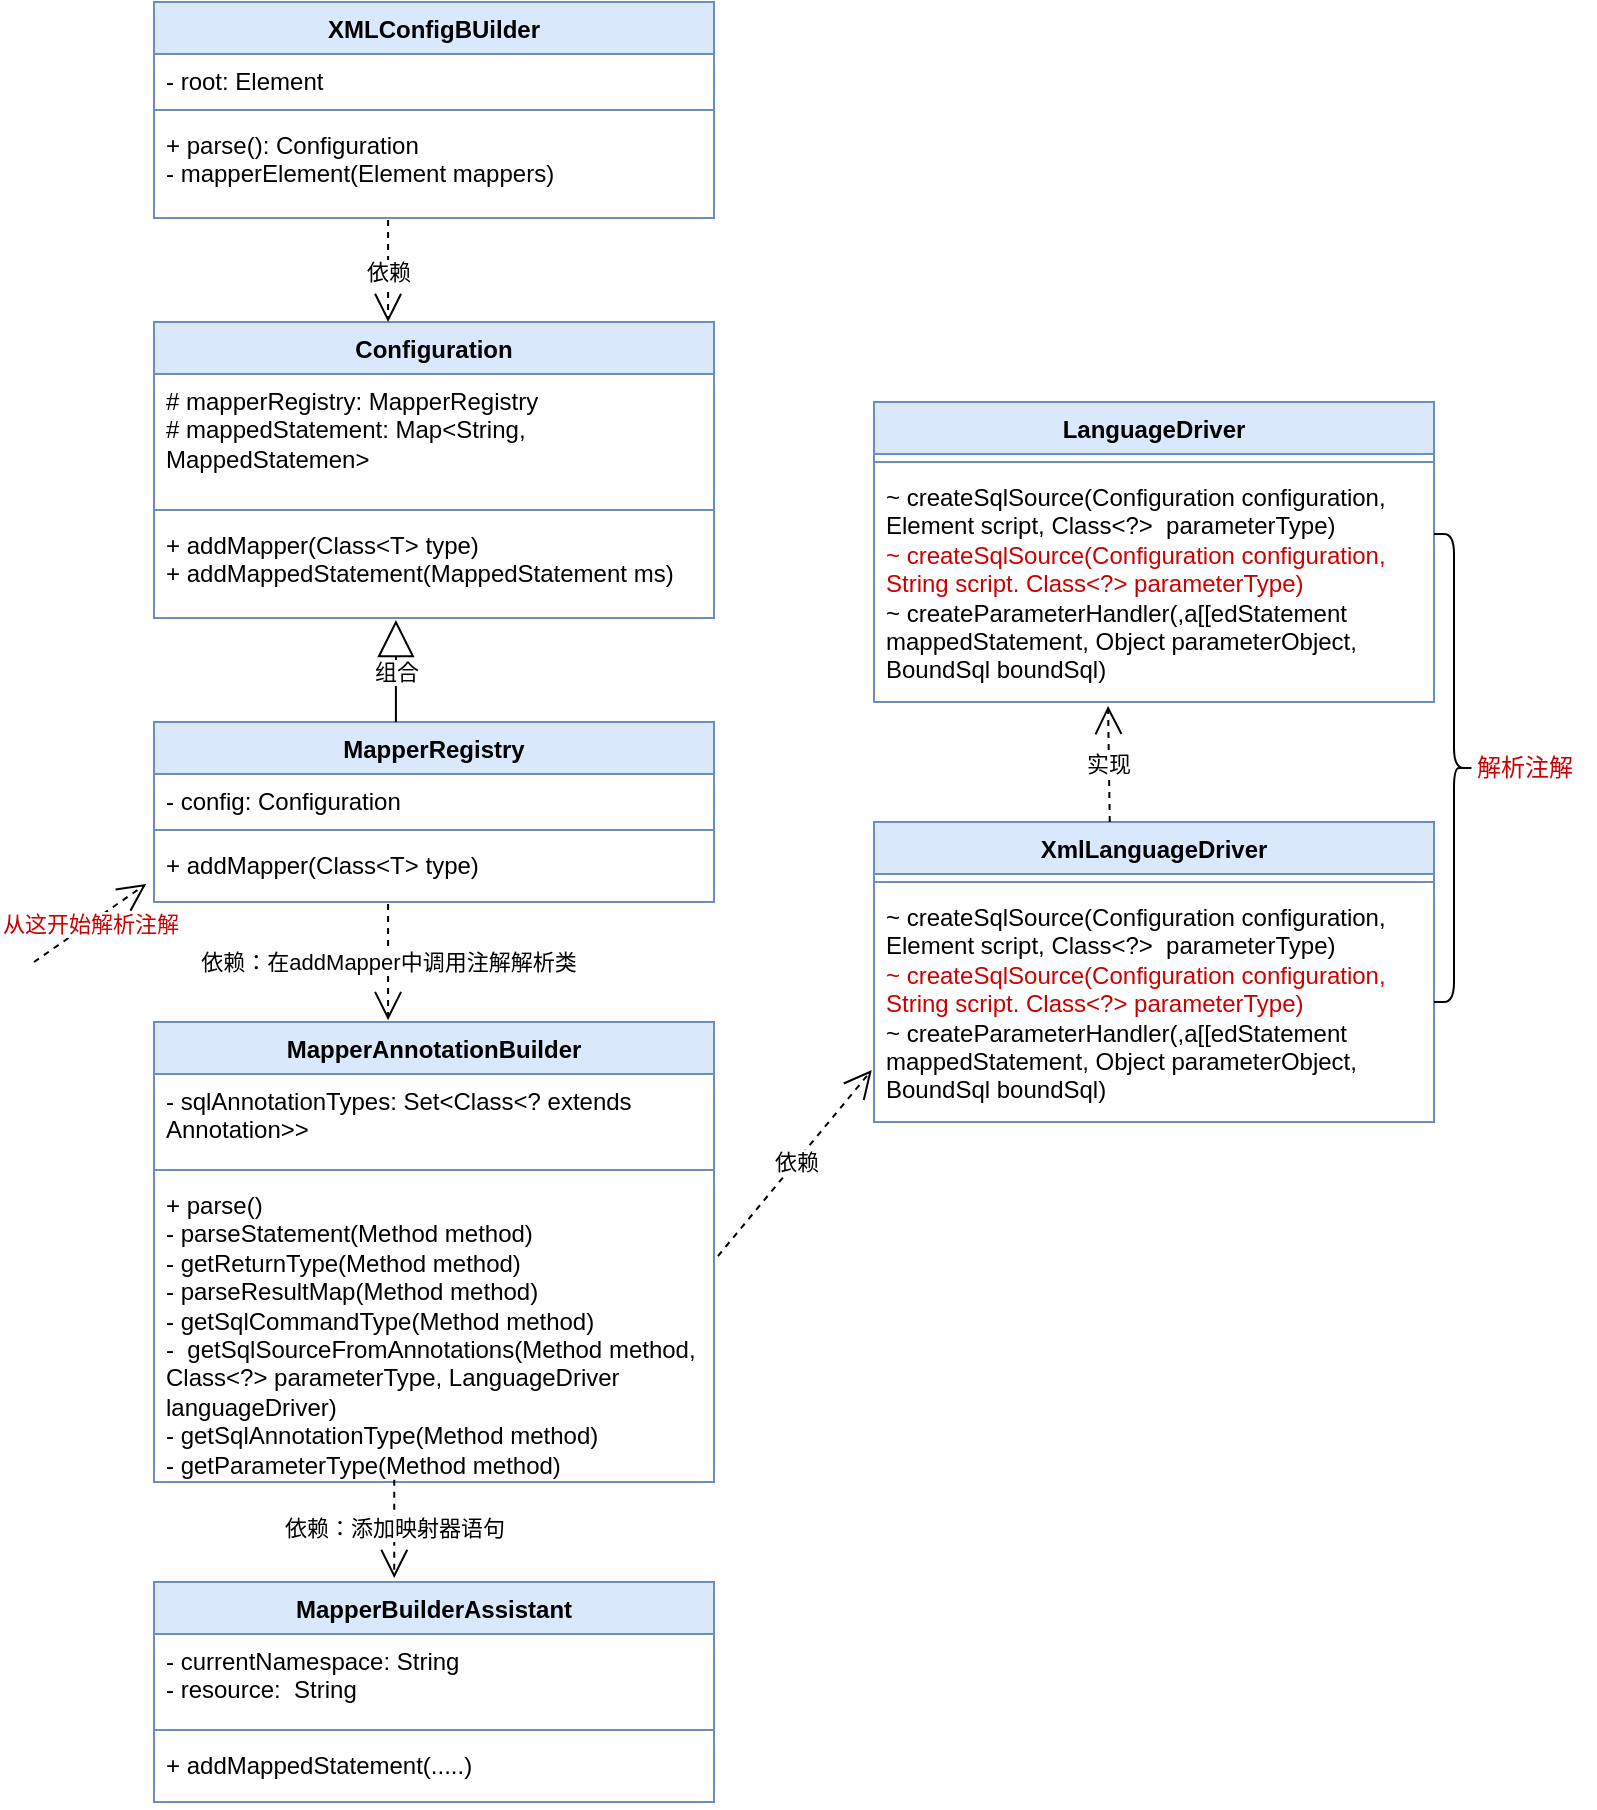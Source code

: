 <mxfile version="21.7.2" type="github">
  <diagram name="第 1 页" id="hqSWZFtHrokmSo7FY-W8">
    <mxGraphModel dx="1434" dy="758" grid="1" gridSize="10" guides="1" tooltips="1" connect="1" arrows="1" fold="1" page="1" pageScale="1" pageWidth="827" pageHeight="1169" math="0" shadow="0">
      <root>
        <mxCell id="0" />
        <mxCell id="1" parent="0" />
        <mxCell id="de7y62LlPTZ2HWcCg8RA-1" value="XMLConfigBUilder" style="swimlane;fontStyle=1;align=center;verticalAlign=top;childLayout=stackLayout;horizontal=1;startSize=26;horizontalStack=0;resizeParent=1;resizeParentMax=0;resizeLast=0;collapsible=1;marginBottom=0;whiteSpace=wrap;html=1;fillColor=#dae8fc;strokeColor=#6c8ebf;" vertex="1" parent="1">
          <mxGeometry x="80" y="40" width="280" height="108" as="geometry" />
        </mxCell>
        <mxCell id="de7y62LlPTZ2HWcCg8RA-2" value="- root: Element" style="text;strokeColor=none;fillColor=none;align=left;verticalAlign=top;spacingLeft=4;spacingRight=4;overflow=hidden;rotatable=0;points=[[0,0.5],[1,0.5]];portConstraint=eastwest;whiteSpace=wrap;html=1;" vertex="1" parent="de7y62LlPTZ2HWcCg8RA-1">
          <mxGeometry y="26" width="280" height="24" as="geometry" />
        </mxCell>
        <mxCell id="de7y62LlPTZ2HWcCg8RA-3" value="" style="line;strokeWidth=1;fillColor=none;align=left;verticalAlign=middle;spacingTop=-1;spacingLeft=3;spacingRight=3;rotatable=0;labelPosition=right;points=[];portConstraint=eastwest;strokeColor=inherit;" vertex="1" parent="de7y62LlPTZ2HWcCg8RA-1">
          <mxGeometry y="50" width="280" height="8" as="geometry" />
        </mxCell>
        <mxCell id="de7y62LlPTZ2HWcCg8RA-4" value="+ parse(): Configuration&lt;br&gt;- mapperElement(Element mappers)" style="text;strokeColor=none;fillColor=none;align=left;verticalAlign=top;spacingLeft=4;spacingRight=4;overflow=hidden;rotatable=0;points=[[0,0.5],[1,0.5]];portConstraint=eastwest;whiteSpace=wrap;html=1;" vertex="1" parent="de7y62LlPTZ2HWcCg8RA-1">
          <mxGeometry y="58" width="280" height="50" as="geometry" />
        </mxCell>
        <mxCell id="de7y62LlPTZ2HWcCg8RA-5" value="Configuration" style="swimlane;fontStyle=1;align=center;verticalAlign=top;childLayout=stackLayout;horizontal=1;startSize=26;horizontalStack=0;resizeParent=1;resizeParentMax=0;resizeLast=0;collapsible=1;marginBottom=0;whiteSpace=wrap;html=1;fillColor=#dae8fc;strokeColor=#6c8ebf;" vertex="1" parent="1">
          <mxGeometry x="80" y="200" width="280" height="148" as="geometry" />
        </mxCell>
        <mxCell id="de7y62LlPTZ2HWcCg8RA-6" value="# mapperRegistry: MapperRegistry&lt;br&gt;# mappedStatement: Map&amp;lt;String, MappedStatemen&amp;gt;" style="text;strokeColor=none;fillColor=none;align=left;verticalAlign=top;spacingLeft=4;spacingRight=4;overflow=hidden;rotatable=0;points=[[0,0.5],[1,0.5]];portConstraint=eastwest;whiteSpace=wrap;html=1;" vertex="1" parent="de7y62LlPTZ2HWcCg8RA-5">
          <mxGeometry y="26" width="280" height="64" as="geometry" />
        </mxCell>
        <mxCell id="de7y62LlPTZ2HWcCg8RA-7" value="" style="line;strokeWidth=1;fillColor=none;align=left;verticalAlign=middle;spacingTop=-1;spacingLeft=3;spacingRight=3;rotatable=0;labelPosition=right;points=[];portConstraint=eastwest;strokeColor=inherit;" vertex="1" parent="de7y62LlPTZ2HWcCg8RA-5">
          <mxGeometry y="90" width="280" height="8" as="geometry" />
        </mxCell>
        <mxCell id="de7y62LlPTZ2HWcCg8RA-8" value="+ addMapper(Class&amp;lt;T&amp;gt; type)&lt;br&gt;+ addMappedStatement(MappedStatement ms)" style="text;strokeColor=none;fillColor=none;align=left;verticalAlign=top;spacingLeft=4;spacingRight=4;overflow=hidden;rotatable=0;points=[[0,0.5],[1,0.5]];portConstraint=eastwest;whiteSpace=wrap;html=1;" vertex="1" parent="de7y62LlPTZ2HWcCg8RA-5">
          <mxGeometry y="98" width="280" height="50" as="geometry" />
        </mxCell>
        <mxCell id="de7y62LlPTZ2HWcCg8RA-9" value="MapperRegistry" style="swimlane;fontStyle=1;align=center;verticalAlign=top;childLayout=stackLayout;horizontal=1;startSize=26;horizontalStack=0;resizeParent=1;resizeParentMax=0;resizeLast=0;collapsible=1;marginBottom=0;whiteSpace=wrap;html=1;fillColor=#dae8fc;strokeColor=#6c8ebf;" vertex="1" parent="1">
          <mxGeometry x="80" y="400" width="280" height="90" as="geometry" />
        </mxCell>
        <mxCell id="de7y62LlPTZ2HWcCg8RA-10" value="- config: Configuration" style="text;strokeColor=none;fillColor=none;align=left;verticalAlign=top;spacingLeft=4;spacingRight=4;overflow=hidden;rotatable=0;points=[[0,0.5],[1,0.5]];portConstraint=eastwest;whiteSpace=wrap;html=1;" vertex="1" parent="de7y62LlPTZ2HWcCg8RA-9">
          <mxGeometry y="26" width="280" height="24" as="geometry" />
        </mxCell>
        <mxCell id="de7y62LlPTZ2HWcCg8RA-11" value="" style="line;strokeWidth=1;fillColor=none;align=left;verticalAlign=middle;spacingTop=-1;spacingLeft=3;spacingRight=3;rotatable=0;labelPosition=right;points=[];portConstraint=eastwest;strokeColor=inherit;" vertex="1" parent="de7y62LlPTZ2HWcCg8RA-9">
          <mxGeometry y="50" width="280" height="8" as="geometry" />
        </mxCell>
        <mxCell id="de7y62LlPTZ2HWcCg8RA-12" value="+ addMapper(Class&amp;lt;T&amp;gt; type)" style="text;strokeColor=none;fillColor=none;align=left;verticalAlign=top;spacingLeft=4;spacingRight=4;overflow=hidden;rotatable=0;points=[[0,0.5],[1,0.5]];portConstraint=eastwest;whiteSpace=wrap;html=1;" vertex="1" parent="de7y62LlPTZ2HWcCg8RA-9">
          <mxGeometry y="58" width="280" height="32" as="geometry" />
        </mxCell>
        <mxCell id="de7y62LlPTZ2HWcCg8RA-18" value="LanguageDriver" style="swimlane;fontStyle=1;align=center;verticalAlign=top;childLayout=stackLayout;horizontal=1;startSize=26;horizontalStack=0;resizeParent=1;resizeParentMax=0;resizeLast=0;collapsible=1;marginBottom=0;whiteSpace=wrap;html=1;fillColor=#dae8fc;strokeColor=#6c8ebf;" vertex="1" parent="1">
          <mxGeometry x="440" y="240" width="280" height="150" as="geometry" />
        </mxCell>
        <mxCell id="de7y62LlPTZ2HWcCg8RA-20" value="" style="line;strokeWidth=1;fillColor=none;align=left;verticalAlign=middle;spacingTop=-1;spacingLeft=3;spacingRight=3;rotatable=0;labelPosition=right;points=[];portConstraint=eastwest;strokeColor=inherit;" vertex="1" parent="de7y62LlPTZ2HWcCg8RA-18">
          <mxGeometry y="26" width="280" height="8" as="geometry" />
        </mxCell>
        <mxCell id="de7y62LlPTZ2HWcCg8RA-21" value="~ createSqlSource(Configuration configuration, Element script, Class&amp;lt;?&amp;gt;&amp;nbsp; parameterType)&lt;br&gt;&lt;font color=&quot;#cc0000&quot;&gt;~ createSqlSource(Configuration configuration, String script. Class&amp;lt;?&amp;gt; parameterType)&lt;/font&gt;&lt;br&gt;~ createParameterHandler(,a[[edStatement mappedStatement, Object parameterObject, BoundSql boundSql)" style="text;strokeColor=none;fillColor=none;align=left;verticalAlign=top;spacingLeft=4;spacingRight=4;overflow=hidden;rotatable=0;points=[[0,0.5],[1,0.5]];portConstraint=eastwest;whiteSpace=wrap;html=1;" vertex="1" parent="de7y62LlPTZ2HWcCg8RA-18">
          <mxGeometry y="34" width="280" height="116" as="geometry" />
        </mxCell>
        <mxCell id="de7y62LlPTZ2HWcCg8RA-22" value="XmlLanguageDriver" style="swimlane;fontStyle=1;align=center;verticalAlign=top;childLayout=stackLayout;horizontal=1;startSize=26;horizontalStack=0;resizeParent=1;resizeParentMax=0;resizeLast=0;collapsible=1;marginBottom=0;whiteSpace=wrap;html=1;fillColor=#dae8fc;strokeColor=#6c8ebf;" vertex="1" parent="1">
          <mxGeometry x="440" y="450" width="280" height="150" as="geometry" />
        </mxCell>
        <mxCell id="de7y62LlPTZ2HWcCg8RA-23" value="" style="line;strokeWidth=1;fillColor=none;align=left;verticalAlign=middle;spacingTop=-1;spacingLeft=3;spacingRight=3;rotatable=0;labelPosition=right;points=[];portConstraint=eastwest;strokeColor=inherit;" vertex="1" parent="de7y62LlPTZ2HWcCg8RA-22">
          <mxGeometry y="26" width="280" height="8" as="geometry" />
        </mxCell>
        <mxCell id="de7y62LlPTZ2HWcCg8RA-24" value="~ createSqlSource(Configuration configuration, Element script, Class&amp;lt;?&amp;gt;&amp;nbsp; parameterType)&lt;br&gt;&lt;font color=&quot;#cc0000&quot;&gt;~ createSqlSource(Configuration configuration, String script. Class&amp;lt;?&amp;gt; parameterType)&lt;/font&gt;&lt;br&gt;~ createParameterHandler(,a[[edStatement mappedStatement, Object parameterObject, BoundSql boundSql)" style="text;strokeColor=none;fillColor=none;align=left;verticalAlign=top;spacingLeft=4;spacingRight=4;overflow=hidden;rotatable=0;points=[[0,0.5],[1,0.5]];portConstraint=eastwest;whiteSpace=wrap;html=1;" vertex="1" parent="de7y62LlPTZ2HWcCg8RA-22">
          <mxGeometry y="34" width="280" height="116" as="geometry" />
        </mxCell>
        <mxCell id="de7y62LlPTZ2HWcCg8RA-25" value="MapperAnnotationBuilder" style="swimlane;fontStyle=1;align=center;verticalAlign=top;childLayout=stackLayout;horizontal=1;startSize=26;horizontalStack=0;resizeParent=1;resizeParentMax=0;resizeLast=0;collapsible=1;marginBottom=0;whiteSpace=wrap;html=1;fillColor=#dae8fc;strokeColor=#6c8ebf;" vertex="1" parent="1">
          <mxGeometry x="80" y="550" width="280" height="230" as="geometry" />
        </mxCell>
        <mxCell id="de7y62LlPTZ2HWcCg8RA-26" value="- sqlAnnotationTypes: Set&amp;lt;Class&amp;lt;? extends Annotation&amp;gt;&amp;gt;" style="text;strokeColor=none;fillColor=none;align=left;verticalAlign=top;spacingLeft=4;spacingRight=4;overflow=hidden;rotatable=0;points=[[0,0.5],[1,0.5]];portConstraint=eastwest;whiteSpace=wrap;html=1;" vertex="1" parent="de7y62LlPTZ2HWcCg8RA-25">
          <mxGeometry y="26" width="280" height="44" as="geometry" />
        </mxCell>
        <mxCell id="de7y62LlPTZ2HWcCg8RA-27" value="" style="line;strokeWidth=1;fillColor=none;align=left;verticalAlign=middle;spacingTop=-1;spacingLeft=3;spacingRight=3;rotatable=0;labelPosition=right;points=[];portConstraint=eastwest;strokeColor=inherit;" vertex="1" parent="de7y62LlPTZ2HWcCg8RA-25">
          <mxGeometry y="70" width="280" height="8" as="geometry" />
        </mxCell>
        <mxCell id="de7y62LlPTZ2HWcCg8RA-28" value="+ parse()&lt;br&gt;- parseStatement(Method method)&lt;br&gt;- getReturnType(Method method)&lt;br&gt;- parseResultMap(Method method)&lt;br&gt;- getSqlCommandType(Method method)&lt;br&gt;-&amp;nbsp; getSqlSourceFromAnnotations(Method method, Class&amp;lt;?&amp;gt; parameterType, LanguageDriver languageDriver)&lt;br&gt;- getSqlAnnotationType(Method method)&lt;br&gt;- getParameterType(Method method)" style="text;strokeColor=none;fillColor=none;align=left;verticalAlign=top;spacingLeft=4;spacingRight=4;overflow=hidden;rotatable=0;points=[[0,0.5],[1,0.5]];portConstraint=eastwest;whiteSpace=wrap;html=1;" vertex="1" parent="de7y62LlPTZ2HWcCg8RA-25">
          <mxGeometry y="78" width="280" height="152" as="geometry" />
        </mxCell>
        <mxCell id="de7y62LlPTZ2HWcCg8RA-29" value="MapperBuilderAssistant" style="swimlane;fontStyle=1;align=center;verticalAlign=top;childLayout=stackLayout;horizontal=1;startSize=26;horizontalStack=0;resizeParent=1;resizeParentMax=0;resizeLast=0;collapsible=1;marginBottom=0;whiteSpace=wrap;html=1;fillColor=#dae8fc;strokeColor=#6c8ebf;" vertex="1" parent="1">
          <mxGeometry x="80" y="830" width="280" height="110" as="geometry" />
        </mxCell>
        <mxCell id="de7y62LlPTZ2HWcCg8RA-30" value="- currentNamespace: String&lt;br&gt;- resource:&amp;nbsp; String" style="text;strokeColor=none;fillColor=none;align=left;verticalAlign=top;spacingLeft=4;spacingRight=4;overflow=hidden;rotatable=0;points=[[0,0.5],[1,0.5]];portConstraint=eastwest;whiteSpace=wrap;html=1;" vertex="1" parent="de7y62LlPTZ2HWcCg8RA-29">
          <mxGeometry y="26" width="280" height="44" as="geometry" />
        </mxCell>
        <mxCell id="de7y62LlPTZ2HWcCg8RA-31" value="" style="line;strokeWidth=1;fillColor=none;align=left;verticalAlign=middle;spacingTop=-1;spacingLeft=3;spacingRight=3;rotatable=0;labelPosition=right;points=[];portConstraint=eastwest;strokeColor=inherit;" vertex="1" parent="de7y62LlPTZ2HWcCg8RA-29">
          <mxGeometry y="70" width="280" height="8" as="geometry" />
        </mxCell>
        <mxCell id="de7y62LlPTZ2HWcCg8RA-32" value="+ addMappedStatement(.....)" style="text;strokeColor=none;fillColor=none;align=left;verticalAlign=top;spacingLeft=4;spacingRight=4;overflow=hidden;rotatable=0;points=[[0,0.5],[1,0.5]];portConstraint=eastwest;whiteSpace=wrap;html=1;" vertex="1" parent="de7y62LlPTZ2HWcCg8RA-29">
          <mxGeometry y="78" width="280" height="32" as="geometry" />
        </mxCell>
        <mxCell id="de7y62LlPTZ2HWcCg8RA-33" value="依赖" style="endArrow=open;endSize=12;dashed=1;html=1;rounded=0;exitX=0.418;exitY=1.02;exitDx=0;exitDy=0;exitPerimeter=0;entryX=0.418;entryY=0;entryDx=0;entryDy=0;entryPerimeter=0;" edge="1" parent="1" source="de7y62LlPTZ2HWcCg8RA-4" target="de7y62LlPTZ2HWcCg8RA-5">
          <mxGeometry width="160" relative="1" as="geometry">
            <mxPoint x="500" y="100" as="sourcePoint" />
            <mxPoint x="196" y="190" as="targetPoint" />
          </mxGeometry>
        </mxCell>
        <mxCell id="de7y62LlPTZ2HWcCg8RA-34" value="组合" style="endArrow=block;endSize=16;endFill=0;html=1;rounded=0;entryX=0.432;entryY=1.02;entryDx=0;entryDy=0;entryPerimeter=0;exitX=0.432;exitY=0;exitDx=0;exitDy=0;exitPerimeter=0;" edge="1" parent="1" source="de7y62LlPTZ2HWcCg8RA-9" target="de7y62LlPTZ2HWcCg8RA-8">
          <mxGeometry width="160" relative="1" as="geometry">
            <mxPoint x="530" y="140" as="sourcePoint" />
            <mxPoint x="690" y="140" as="targetPoint" />
          </mxGeometry>
        </mxCell>
        <mxCell id="de7y62LlPTZ2HWcCg8RA-35" value="实现" style="endArrow=open;endSize=12;dashed=1;html=1;rounded=0;entryX=0.418;entryY=1.017;entryDx=0;entryDy=0;entryPerimeter=0;exitX=0.421;exitY=0;exitDx=0;exitDy=0;exitPerimeter=0;" edge="1" parent="1" source="de7y62LlPTZ2HWcCg8RA-22" target="de7y62LlPTZ2HWcCg8RA-21">
          <mxGeometry x="-0.001" width="160" relative="1" as="geometry">
            <mxPoint x="480" y="70" as="sourcePoint" />
            <mxPoint x="640" y="70" as="targetPoint" />
            <mxPoint as="offset" />
          </mxGeometry>
        </mxCell>
        <mxCell id="de7y62LlPTZ2HWcCg8RA-38" value="依赖" style="endArrow=open;endSize=12;dashed=1;html=1;rounded=0;exitX=1.007;exitY=0.257;exitDx=0;exitDy=0;exitPerimeter=0;entryX=-0.004;entryY=0.776;entryDx=0;entryDy=0;entryPerimeter=0;" edge="1" parent="1" source="de7y62LlPTZ2HWcCg8RA-28" target="de7y62LlPTZ2HWcCg8RA-24">
          <mxGeometry width="160" relative="1" as="geometry">
            <mxPoint x="559.96" y="130" as="sourcePoint" />
            <mxPoint x="436.92" y="560.052" as="targetPoint" />
          </mxGeometry>
        </mxCell>
        <mxCell id="de7y62LlPTZ2HWcCg8RA-39" value="依赖：在addMapper中调用注解解析类" style="endArrow=open;endSize=12;dashed=1;html=1;rounded=0;exitX=0.418;exitY=1.031;exitDx=0;exitDy=0;exitPerimeter=0;entryX=0.418;entryY=-0.004;entryDx=0;entryDy=0;entryPerimeter=0;" edge="1" parent="1" source="de7y62LlPTZ2HWcCg8RA-12" target="de7y62LlPTZ2HWcCg8RA-25">
          <mxGeometry width="160" relative="1" as="geometry">
            <mxPoint x="414.04" y="762.98" as="sourcePoint" />
            <mxPoint x="491.04" y="669.98" as="targetPoint" />
          </mxGeometry>
        </mxCell>
        <mxCell id="de7y62LlPTZ2HWcCg8RA-40" value="依赖：添加映射器语句" style="endArrow=open;endSize=12;dashed=1;html=1;rounded=0;exitX=0.429;exitY=0.993;exitDx=0;exitDy=0;exitPerimeter=0;entryX=0.429;entryY=-0.018;entryDx=0;entryDy=0;entryPerimeter=0;" edge="1" parent="1" source="de7y62LlPTZ2HWcCg8RA-28" target="de7y62LlPTZ2HWcCg8RA-29">
          <mxGeometry width="160" relative="1" as="geometry">
            <mxPoint x="509.96" y="690.01" as="sourcePoint" />
            <mxPoint x="509.96" y="748.01" as="targetPoint" />
          </mxGeometry>
        </mxCell>
        <mxCell id="de7y62LlPTZ2HWcCg8RA-41" value="&lt;font color=&quot;#cc0000&quot;&gt;从这开始解析注解&lt;/font&gt;" style="endArrow=open;endSize=12;dashed=1;html=1;rounded=0;entryX=-0.014;entryY=0.719;entryDx=0;entryDy=0;entryPerimeter=0;" edge="1" parent="1" target="de7y62LlPTZ2HWcCg8RA-12">
          <mxGeometry width="160" relative="1" as="geometry">
            <mxPoint x="20" y="520" as="sourcePoint" />
            <mxPoint x="29.96" y="441" as="targetPoint" />
          </mxGeometry>
        </mxCell>
        <mxCell id="de7y62LlPTZ2HWcCg8RA-42" value="" style="shape=curlyBracket;whiteSpace=wrap;html=1;rounded=1;flipH=1;labelPosition=right;verticalLabelPosition=middle;align=left;verticalAlign=middle;" vertex="1" parent="1">
          <mxGeometry x="720" y="306" width="20" height="234" as="geometry" />
        </mxCell>
        <mxCell id="de7y62LlPTZ2HWcCg8RA-43" value="&lt;font color=&quot;#cc0000&quot;&gt;解析注解&lt;/font&gt;" style="text;html=1;align=center;verticalAlign=middle;resizable=0;points=[];autosize=1;strokeColor=none;fillColor=none;" vertex="1" parent="1">
          <mxGeometry x="730" y="408" width="70" height="30" as="geometry" />
        </mxCell>
      </root>
    </mxGraphModel>
  </diagram>
</mxfile>
